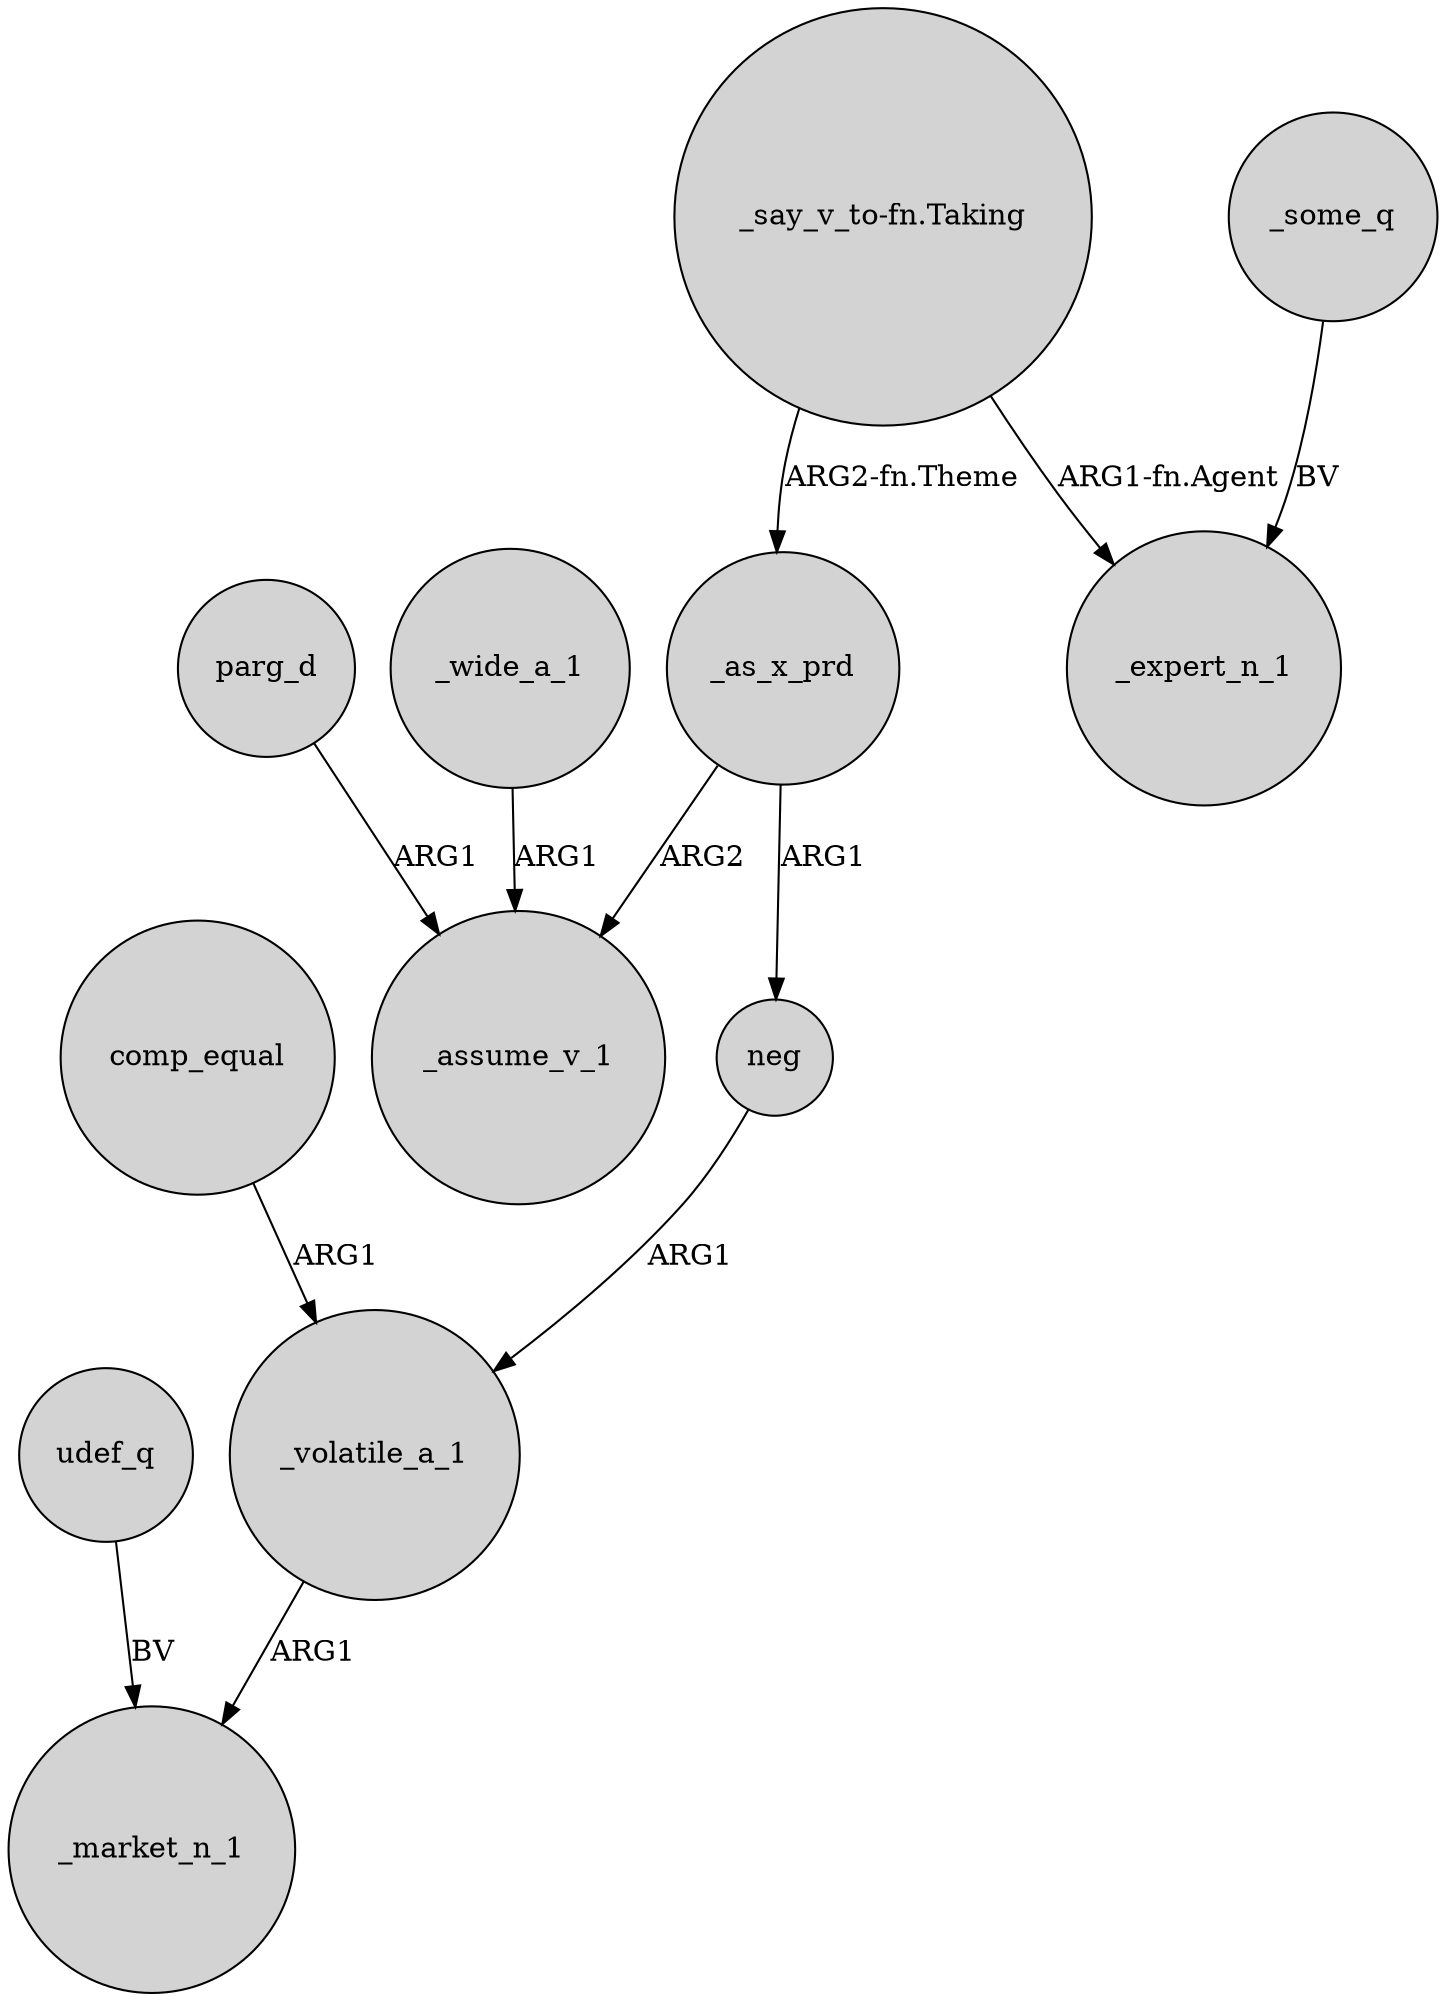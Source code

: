 digraph {
	node [shape=circle style=filled]
	udef_q -> _market_n_1 [label=BV]
	comp_equal -> _volatile_a_1 [label=ARG1]
	_volatile_a_1 -> _market_n_1 [label=ARG1]
	parg_d -> _assume_v_1 [label=ARG1]
	"_say_v_to-fn.Taking" -> _as_x_prd [label="ARG2-fn.Theme"]
	_wide_a_1 -> _assume_v_1 [label=ARG1]
	_as_x_prd -> neg [label=ARG1]
	neg -> _volatile_a_1 [label=ARG1]
	_as_x_prd -> _assume_v_1 [label=ARG2]
	"_say_v_to-fn.Taking" -> _expert_n_1 [label="ARG1-fn.Agent"]
	_some_q -> _expert_n_1 [label=BV]
}
